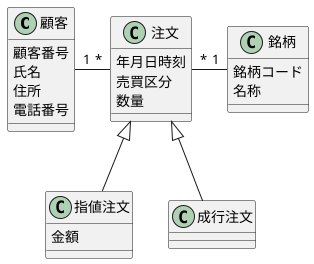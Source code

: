 @startuml

class 顧客 {
  顧客番号
  氏名
  住所
  電話番号
}

class 注文 {
  年月日時刻
  売買区分
  数量
}

class 指値注文 {
  金額
}

class 成行注文

class 銘柄 {
  銘柄コード
  名称
}

注文 <|-- 指値注文
注文 <|-- 成行注文

顧客 "1"-r-"*" 注文
注文 "*"-r-"1" 銘柄

@enduml

